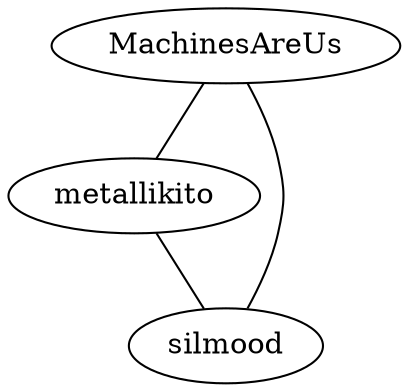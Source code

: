 graph G {
  MachinesAreUs
  metallikito
  silmood
  MachinesAreUs -- metallikito
  MachinesAreUs -- silmood
  metallikito -- silmood
}